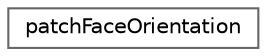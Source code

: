 digraph "Graphical Class Hierarchy"
{
 // LATEX_PDF_SIZE
  bgcolor="transparent";
  edge [fontname=Helvetica,fontsize=10,labelfontname=Helvetica,labelfontsize=10];
  node [fontname=Helvetica,fontsize=10,shape=box,height=0.2,width=0.4];
  rankdir="LR";
  Node0 [id="Node000000",label="patchFaceOrientation",height=0.2,width=0.4,color="grey40", fillcolor="white", style="filled",URL="$classFoam_1_1patchFaceOrientation.html",tooltip="Transport of orientation for use in PatchEdgeFaceWave."];
}
